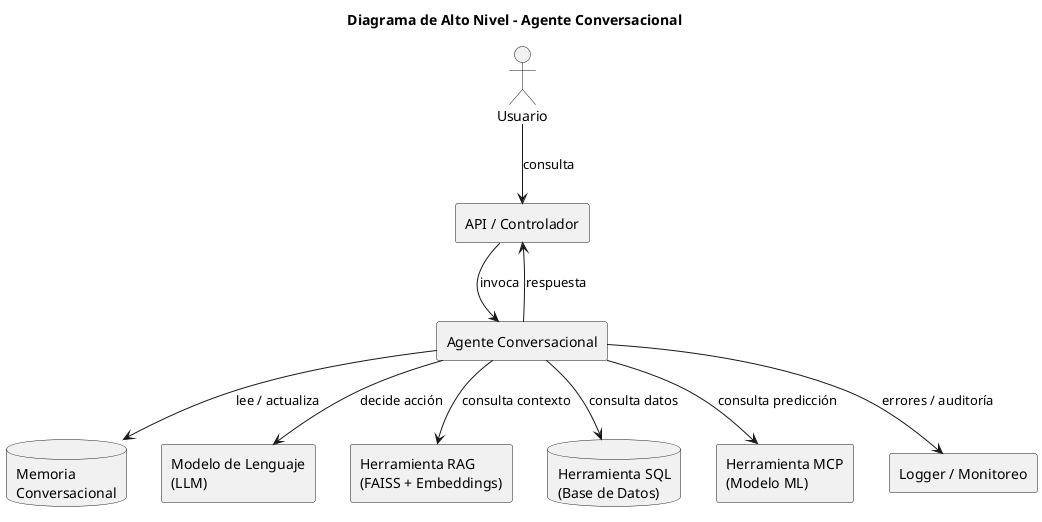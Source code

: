 @startuml
title Diagrama de Alto Nivel - Agente Conversacional

actor Usuario
rectangle "API / Controlador" as API
rectangle "Agente Conversacional" as Agente
database "Memoria\nConversacional" as Memoria
rectangle "Modelo de Lenguaje\n(LLM)" as LLM
rectangle "Herramienta RAG\n(FAISS + Embeddings)" as RAG
database "Herramienta SQL\n(Base de Datos)" as SQL
rectangle "Herramienta MCP\n(Modelo ML)" as MCP
rectangle "Logger / Monitoreo" as Logger

Usuario --> API : consulta
API --> Agente : invoca
Agente --> Memoria : lee / actualiza
Agente --> LLM : decide acción
Agente --> RAG : consulta contexto
Agente --> SQL : consulta datos
Agente --> MCP : consulta predicción
Agente --> Logger : errores / auditoría
Agente --> API : respuesta
@enduml